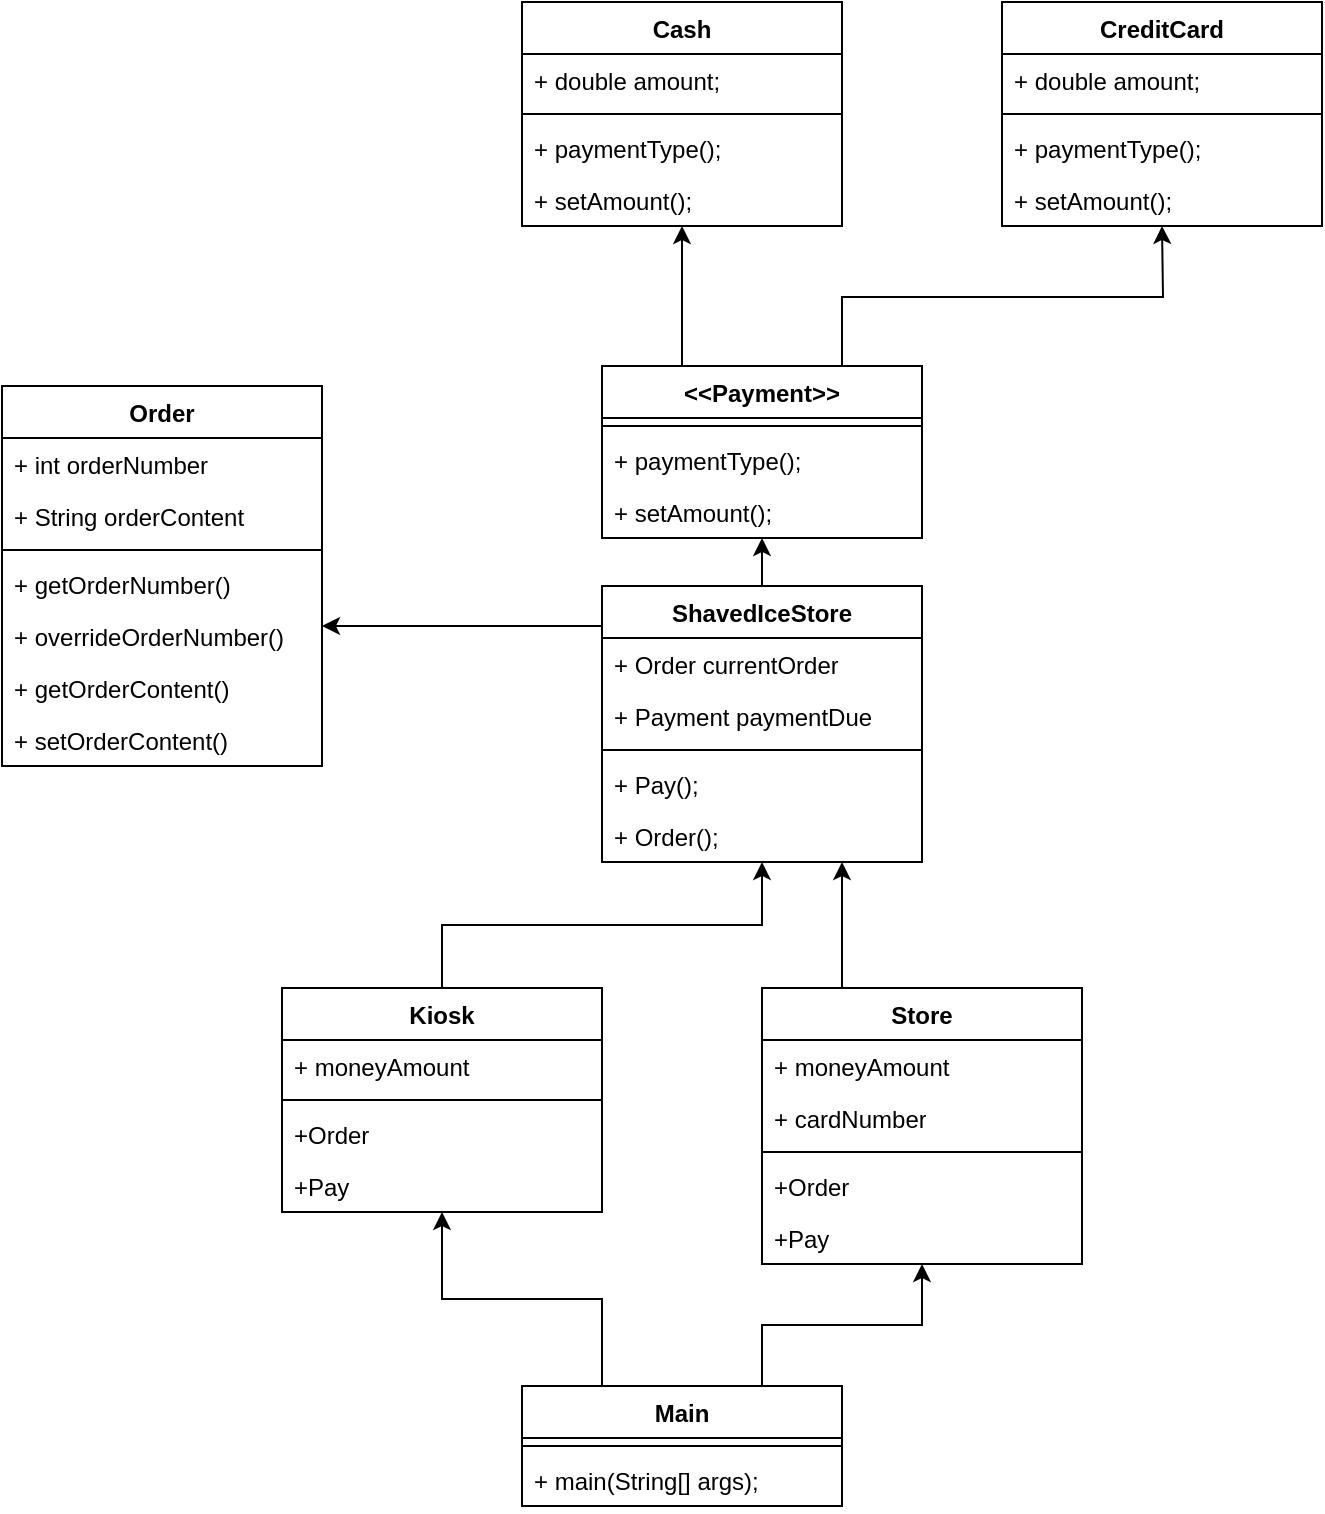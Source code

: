 <mxfile version="24.7.12">
  <diagram name="Page-1" id="0W2IWfEyJx0NqBGLScb-">
    <mxGraphModel dx="1434" dy="1881" grid="1" gridSize="10" guides="1" tooltips="1" connect="1" arrows="1" fold="1" page="1" pageScale="1" pageWidth="850" pageHeight="1100" math="0" shadow="0">
      <root>
        <mxCell id="0" />
        <mxCell id="1" parent="0" />
        <mxCell id="Z-v_flAhKpzqRGXV8e12-22" style="edgeStyle=orthogonalEdgeStyle;rounded=0;orthogonalLoop=1;jettySize=auto;html=1;exitX=0.25;exitY=0;exitDx=0;exitDy=0;entryX=0.25;entryY=1;entryDx=0;entryDy=0;" edge="1" parent="1" source="Z-v_flAhKpzqRGXV8e12-1">
          <mxGeometry relative="1" as="geometry">
            <mxPoint x="400" y="100" as="targetPoint" />
          </mxGeometry>
        </mxCell>
        <mxCell id="Z-v_flAhKpzqRGXV8e12-23" style="edgeStyle=orthogonalEdgeStyle;rounded=0;orthogonalLoop=1;jettySize=auto;html=1;exitX=0.75;exitY=0;exitDx=0;exitDy=0;" edge="1" parent="1" source="Z-v_flAhKpzqRGXV8e12-1">
          <mxGeometry relative="1" as="geometry">
            <mxPoint x="640" y="100" as="targetPoint" />
          </mxGeometry>
        </mxCell>
        <mxCell id="Z-v_flAhKpzqRGXV8e12-1" value="&amp;lt;&amp;lt;Payment&amp;gt;&amp;gt;" style="swimlane;fontStyle=1;align=center;verticalAlign=top;childLayout=stackLayout;horizontal=1;startSize=26;horizontalStack=0;resizeParent=1;resizeParentMax=0;resizeLast=0;collapsible=1;marginBottom=0;whiteSpace=wrap;html=1;" vertex="1" parent="1">
          <mxGeometry x="360" y="170" width="160" height="86" as="geometry" />
        </mxCell>
        <mxCell id="Z-v_flAhKpzqRGXV8e12-3" value="" style="line;strokeWidth=1;fillColor=none;align=left;verticalAlign=middle;spacingTop=-1;spacingLeft=3;spacingRight=3;rotatable=0;labelPosition=right;points=[];portConstraint=eastwest;strokeColor=inherit;" vertex="1" parent="Z-v_flAhKpzqRGXV8e12-1">
          <mxGeometry y="26" width="160" height="8" as="geometry" />
        </mxCell>
        <mxCell id="Z-v_flAhKpzqRGXV8e12-4" value="+ paymentType();" style="text;strokeColor=none;fillColor=none;align=left;verticalAlign=top;spacingLeft=4;spacingRight=4;overflow=hidden;rotatable=0;points=[[0,0.5],[1,0.5]];portConstraint=eastwest;whiteSpace=wrap;html=1;" vertex="1" parent="Z-v_flAhKpzqRGXV8e12-1">
          <mxGeometry y="34" width="160" height="26" as="geometry" />
        </mxCell>
        <mxCell id="Z-v_flAhKpzqRGXV8e12-68" value="+ setAmount();" style="text;strokeColor=none;fillColor=none;align=left;verticalAlign=top;spacingLeft=4;spacingRight=4;overflow=hidden;rotatable=0;points=[[0,0.5],[1,0.5]];portConstraint=eastwest;whiteSpace=wrap;html=1;" vertex="1" parent="Z-v_flAhKpzqRGXV8e12-1">
          <mxGeometry y="60" width="160" height="26" as="geometry" />
        </mxCell>
        <mxCell id="Z-v_flAhKpzqRGXV8e12-5" value="Order" style="swimlane;fontStyle=1;align=center;verticalAlign=top;childLayout=stackLayout;horizontal=1;startSize=26;horizontalStack=0;resizeParent=1;resizeParentMax=0;resizeLast=0;collapsible=1;marginBottom=0;whiteSpace=wrap;html=1;" vertex="1" parent="1">
          <mxGeometry x="60" y="180" width="160" height="190" as="geometry" />
        </mxCell>
        <mxCell id="Z-v_flAhKpzqRGXV8e12-6" value="+ int orderNumber" style="text;strokeColor=none;fillColor=none;align=left;verticalAlign=top;spacingLeft=4;spacingRight=4;overflow=hidden;rotatable=0;points=[[0,0.5],[1,0.5]];portConstraint=eastwest;whiteSpace=wrap;html=1;" vertex="1" parent="Z-v_flAhKpzqRGXV8e12-5">
          <mxGeometry y="26" width="160" height="26" as="geometry" />
        </mxCell>
        <mxCell id="Z-v_flAhKpzqRGXV8e12-40" value="+ String orderContent" style="text;strokeColor=none;fillColor=none;align=left;verticalAlign=top;spacingLeft=4;spacingRight=4;overflow=hidden;rotatable=0;points=[[0,0.5],[1,0.5]];portConstraint=eastwest;whiteSpace=wrap;html=1;" vertex="1" parent="Z-v_flAhKpzqRGXV8e12-5">
          <mxGeometry y="52" width="160" height="26" as="geometry" />
        </mxCell>
        <mxCell id="Z-v_flAhKpzqRGXV8e12-7" value="" style="line;strokeWidth=1;fillColor=none;align=left;verticalAlign=middle;spacingTop=-1;spacingLeft=3;spacingRight=3;rotatable=0;labelPosition=right;points=[];portConstraint=eastwest;strokeColor=inherit;" vertex="1" parent="Z-v_flAhKpzqRGXV8e12-5">
          <mxGeometry y="78" width="160" height="8" as="geometry" />
        </mxCell>
        <mxCell id="Z-v_flAhKpzqRGXV8e12-8" value="&lt;div&gt;+ getOrderNumber()&lt;/div&gt;" style="text;strokeColor=none;fillColor=none;align=left;verticalAlign=top;spacingLeft=4;spacingRight=4;overflow=hidden;rotatable=0;points=[[0,0.5],[1,0.5]];portConstraint=eastwest;whiteSpace=wrap;html=1;" vertex="1" parent="Z-v_flAhKpzqRGXV8e12-5">
          <mxGeometry y="86" width="160" height="26" as="geometry" />
        </mxCell>
        <mxCell id="Z-v_flAhKpzqRGXV8e12-9" value="+ overrideOrderNumber()" style="text;strokeColor=none;fillColor=none;align=left;verticalAlign=top;spacingLeft=4;spacingRight=4;overflow=hidden;rotatable=0;points=[[0,0.5],[1,0.5]];portConstraint=eastwest;whiteSpace=wrap;html=1;" vertex="1" parent="Z-v_flAhKpzqRGXV8e12-5">
          <mxGeometry y="112" width="160" height="26" as="geometry" />
        </mxCell>
        <mxCell id="Z-v_flAhKpzqRGXV8e12-41" value="+ getOrderContent()" style="text;strokeColor=none;fillColor=none;align=left;verticalAlign=top;spacingLeft=4;spacingRight=4;overflow=hidden;rotatable=0;points=[[0,0.5],[1,0.5]];portConstraint=eastwest;whiteSpace=wrap;html=1;" vertex="1" parent="Z-v_flAhKpzqRGXV8e12-5">
          <mxGeometry y="138" width="160" height="26" as="geometry" />
        </mxCell>
        <mxCell id="Z-v_flAhKpzqRGXV8e12-42" value="+ setOrderContent()" style="text;strokeColor=none;fillColor=none;align=left;verticalAlign=top;spacingLeft=4;spacingRight=4;overflow=hidden;rotatable=0;points=[[0,0.5],[1,0.5]];portConstraint=eastwest;whiteSpace=wrap;html=1;" vertex="1" parent="Z-v_flAhKpzqRGXV8e12-5">
          <mxGeometry y="164" width="160" height="26" as="geometry" />
        </mxCell>
        <mxCell id="Z-v_flAhKpzqRGXV8e12-56" style="edgeStyle=orthogonalEdgeStyle;rounded=0;orthogonalLoop=1;jettySize=auto;html=1;exitX=0.5;exitY=0;exitDx=0;exitDy=0;" edge="1" parent="1" source="Z-v_flAhKpzqRGXV8e12-28" target="Z-v_flAhKpzqRGXV8e12-47">
          <mxGeometry relative="1" as="geometry" />
        </mxCell>
        <mxCell id="Z-v_flAhKpzqRGXV8e12-28" value="Kiosk" style="swimlane;fontStyle=1;align=center;verticalAlign=top;childLayout=stackLayout;horizontal=1;startSize=26;horizontalStack=0;resizeParent=1;resizeParentMax=0;resizeLast=0;collapsible=1;marginBottom=0;whiteSpace=wrap;html=1;" vertex="1" parent="1">
          <mxGeometry x="200" y="481" width="160" height="112" as="geometry" />
        </mxCell>
        <mxCell id="Z-v_flAhKpzqRGXV8e12-29" value="&lt;div&gt;+ moneyAmount&lt;/div&gt;" style="text;strokeColor=none;fillColor=none;align=left;verticalAlign=top;spacingLeft=4;spacingRight=4;overflow=hidden;rotatable=0;points=[[0,0.5],[1,0.5]];portConstraint=eastwest;whiteSpace=wrap;html=1;" vertex="1" parent="Z-v_flAhKpzqRGXV8e12-28">
          <mxGeometry y="26" width="160" height="26" as="geometry" />
        </mxCell>
        <mxCell id="Z-v_flAhKpzqRGXV8e12-30" value="" style="line;strokeWidth=1;fillColor=none;align=left;verticalAlign=middle;spacingTop=-1;spacingLeft=3;spacingRight=3;rotatable=0;labelPosition=right;points=[];portConstraint=eastwest;strokeColor=inherit;" vertex="1" parent="Z-v_flAhKpzqRGXV8e12-28">
          <mxGeometry y="52" width="160" height="8" as="geometry" />
        </mxCell>
        <mxCell id="Z-v_flAhKpzqRGXV8e12-31" value="+Order" style="text;strokeColor=none;fillColor=none;align=left;verticalAlign=top;spacingLeft=4;spacingRight=4;overflow=hidden;rotatable=0;points=[[0,0.5],[1,0.5]];portConstraint=eastwest;whiteSpace=wrap;html=1;" vertex="1" parent="Z-v_flAhKpzqRGXV8e12-28">
          <mxGeometry y="60" width="160" height="26" as="geometry" />
        </mxCell>
        <mxCell id="Z-v_flAhKpzqRGXV8e12-32" value="+Pay" style="text;strokeColor=none;fillColor=none;align=left;verticalAlign=top;spacingLeft=4;spacingRight=4;overflow=hidden;rotatable=0;points=[[0,0.5],[1,0.5]];portConstraint=eastwest;whiteSpace=wrap;html=1;" vertex="1" parent="Z-v_flAhKpzqRGXV8e12-28">
          <mxGeometry y="86" width="160" height="26" as="geometry" />
        </mxCell>
        <mxCell id="Z-v_flAhKpzqRGXV8e12-55" style="edgeStyle=orthogonalEdgeStyle;rounded=0;orthogonalLoop=1;jettySize=auto;html=1;exitX=0.25;exitY=0;exitDx=0;exitDy=0;entryX=0.75;entryY=1;entryDx=0;entryDy=0;" edge="1" parent="1" source="Z-v_flAhKpzqRGXV8e12-33" target="Z-v_flAhKpzqRGXV8e12-47">
          <mxGeometry relative="1" as="geometry" />
        </mxCell>
        <mxCell id="Z-v_flAhKpzqRGXV8e12-33" value="Store" style="swimlane;fontStyle=1;align=center;verticalAlign=top;childLayout=stackLayout;horizontal=1;startSize=26;horizontalStack=0;resizeParent=1;resizeParentMax=0;resizeLast=0;collapsible=1;marginBottom=0;whiteSpace=wrap;html=1;" vertex="1" parent="1">
          <mxGeometry x="440" y="481" width="160" height="138" as="geometry" />
        </mxCell>
        <mxCell id="Z-v_flAhKpzqRGXV8e12-34" value="&lt;div&gt;+ moneyAmount&lt;/div&gt;" style="text;strokeColor=none;fillColor=none;align=left;verticalAlign=top;spacingLeft=4;spacingRight=4;overflow=hidden;rotatable=0;points=[[0,0.5],[1,0.5]];portConstraint=eastwest;whiteSpace=wrap;html=1;" vertex="1" parent="Z-v_flAhKpzqRGXV8e12-33">
          <mxGeometry y="26" width="160" height="26" as="geometry" />
        </mxCell>
        <mxCell id="Z-v_flAhKpzqRGXV8e12-39" value="+ cardNumber" style="text;strokeColor=none;fillColor=none;align=left;verticalAlign=top;spacingLeft=4;spacingRight=4;overflow=hidden;rotatable=0;points=[[0,0.5],[1,0.5]];portConstraint=eastwest;whiteSpace=wrap;html=1;" vertex="1" parent="Z-v_flAhKpzqRGXV8e12-33">
          <mxGeometry y="52" width="160" height="26" as="geometry" />
        </mxCell>
        <mxCell id="Z-v_flAhKpzqRGXV8e12-35" value="" style="line;strokeWidth=1;fillColor=none;align=left;verticalAlign=middle;spacingTop=-1;spacingLeft=3;spacingRight=3;rotatable=0;labelPosition=right;points=[];portConstraint=eastwest;strokeColor=inherit;" vertex="1" parent="Z-v_flAhKpzqRGXV8e12-33">
          <mxGeometry y="78" width="160" height="8" as="geometry" />
        </mxCell>
        <mxCell id="Z-v_flAhKpzqRGXV8e12-36" value="+Order" style="text;strokeColor=none;fillColor=none;align=left;verticalAlign=top;spacingLeft=4;spacingRight=4;overflow=hidden;rotatable=0;points=[[0,0.5],[1,0.5]];portConstraint=eastwest;whiteSpace=wrap;html=1;" vertex="1" parent="Z-v_flAhKpzqRGXV8e12-33">
          <mxGeometry y="86" width="160" height="26" as="geometry" />
        </mxCell>
        <mxCell id="Z-v_flAhKpzqRGXV8e12-37" value="+Pay" style="text;strokeColor=none;fillColor=none;align=left;verticalAlign=top;spacingLeft=4;spacingRight=4;overflow=hidden;rotatable=0;points=[[0,0.5],[1,0.5]];portConstraint=eastwest;whiteSpace=wrap;html=1;" vertex="1" parent="Z-v_flAhKpzqRGXV8e12-33">
          <mxGeometry y="112" width="160" height="26" as="geometry" />
        </mxCell>
        <mxCell id="Z-v_flAhKpzqRGXV8e12-53" style="edgeStyle=orthogonalEdgeStyle;rounded=0;orthogonalLoop=1;jettySize=auto;html=1;exitX=0.5;exitY=0;exitDx=0;exitDy=0;" edge="1" parent="1" source="Z-v_flAhKpzqRGXV8e12-47" target="Z-v_flAhKpzqRGXV8e12-1">
          <mxGeometry relative="1" as="geometry" />
        </mxCell>
        <mxCell id="Z-v_flAhKpzqRGXV8e12-54" style="edgeStyle=orthogonalEdgeStyle;rounded=0;orthogonalLoop=1;jettySize=auto;html=1;exitX=0.25;exitY=0;exitDx=0;exitDy=0;" edge="1" parent="1" source="Z-v_flAhKpzqRGXV8e12-47" target="Z-v_flAhKpzqRGXV8e12-5">
          <mxGeometry relative="1" as="geometry">
            <Array as="points">
              <mxPoint x="400" y="300" />
            </Array>
          </mxGeometry>
        </mxCell>
        <mxCell id="Z-v_flAhKpzqRGXV8e12-47" value="ShavedIceStore" style="swimlane;fontStyle=1;align=center;verticalAlign=top;childLayout=stackLayout;horizontal=1;startSize=26;horizontalStack=0;resizeParent=1;resizeParentMax=0;resizeLast=0;collapsible=1;marginBottom=0;whiteSpace=wrap;html=1;" vertex="1" parent="1">
          <mxGeometry x="360" y="280" width="160" height="138" as="geometry" />
        </mxCell>
        <mxCell id="Z-v_flAhKpzqRGXV8e12-48" value="+ Order currentOrder" style="text;strokeColor=none;fillColor=none;align=left;verticalAlign=top;spacingLeft=4;spacingRight=4;overflow=hidden;rotatable=0;points=[[0,0.5],[1,0.5]];portConstraint=eastwest;whiteSpace=wrap;html=1;" vertex="1" parent="Z-v_flAhKpzqRGXV8e12-47">
          <mxGeometry y="26" width="160" height="26" as="geometry" />
        </mxCell>
        <mxCell id="Z-v_flAhKpzqRGXV8e12-51" value="+ Payment paymentDue" style="text;strokeColor=none;fillColor=none;align=left;verticalAlign=top;spacingLeft=4;spacingRight=4;overflow=hidden;rotatable=0;points=[[0,0.5],[1,0.5]];portConstraint=eastwest;whiteSpace=wrap;html=1;" vertex="1" parent="Z-v_flAhKpzqRGXV8e12-47">
          <mxGeometry y="52" width="160" height="26" as="geometry" />
        </mxCell>
        <mxCell id="Z-v_flAhKpzqRGXV8e12-49" value="" style="line;strokeWidth=1;fillColor=none;align=left;verticalAlign=middle;spacingTop=-1;spacingLeft=3;spacingRight=3;rotatable=0;labelPosition=right;points=[];portConstraint=eastwest;strokeColor=inherit;" vertex="1" parent="Z-v_flAhKpzqRGXV8e12-47">
          <mxGeometry y="78" width="160" height="8" as="geometry" />
        </mxCell>
        <mxCell id="Z-v_flAhKpzqRGXV8e12-50" value="+ Pay();" style="text;strokeColor=none;fillColor=none;align=left;verticalAlign=top;spacingLeft=4;spacingRight=4;overflow=hidden;rotatable=0;points=[[0,0.5],[1,0.5]];portConstraint=eastwest;whiteSpace=wrap;html=1;" vertex="1" parent="Z-v_flAhKpzqRGXV8e12-47">
          <mxGeometry y="86" width="160" height="26" as="geometry" />
        </mxCell>
        <mxCell id="Z-v_flAhKpzqRGXV8e12-52" value="+ Order();" style="text;strokeColor=none;fillColor=none;align=left;verticalAlign=top;spacingLeft=4;spacingRight=4;overflow=hidden;rotatable=0;points=[[0,0.5],[1,0.5]];portConstraint=eastwest;whiteSpace=wrap;html=1;" vertex="1" parent="Z-v_flAhKpzqRGXV8e12-47">
          <mxGeometry y="112" width="160" height="26" as="geometry" />
        </mxCell>
        <mxCell id="Z-v_flAhKpzqRGXV8e12-61" style="edgeStyle=orthogonalEdgeStyle;rounded=0;orthogonalLoop=1;jettySize=auto;html=1;exitX=0.75;exitY=0;exitDx=0;exitDy=0;entryX=0.5;entryY=1;entryDx=0;entryDy=0;" edge="1" parent="1" source="Z-v_flAhKpzqRGXV8e12-57" target="Z-v_flAhKpzqRGXV8e12-33">
          <mxGeometry relative="1" as="geometry" />
        </mxCell>
        <mxCell id="Z-v_flAhKpzqRGXV8e12-62" style="edgeStyle=orthogonalEdgeStyle;rounded=0;orthogonalLoop=1;jettySize=auto;html=1;exitX=0.25;exitY=0;exitDx=0;exitDy=0;entryX=0.5;entryY=1;entryDx=0;entryDy=0;" edge="1" parent="1" source="Z-v_flAhKpzqRGXV8e12-57" target="Z-v_flAhKpzqRGXV8e12-28">
          <mxGeometry relative="1" as="geometry" />
        </mxCell>
        <mxCell id="Z-v_flAhKpzqRGXV8e12-57" value="Main" style="swimlane;fontStyle=1;align=center;verticalAlign=top;childLayout=stackLayout;horizontal=1;startSize=26;horizontalStack=0;resizeParent=1;resizeParentMax=0;resizeLast=0;collapsible=1;marginBottom=0;whiteSpace=wrap;html=1;" vertex="1" parent="1">
          <mxGeometry x="320" y="680" width="160" height="60" as="geometry" />
        </mxCell>
        <mxCell id="Z-v_flAhKpzqRGXV8e12-59" value="" style="line;strokeWidth=1;fillColor=none;align=left;verticalAlign=middle;spacingTop=-1;spacingLeft=3;spacingRight=3;rotatable=0;labelPosition=right;points=[];portConstraint=eastwest;strokeColor=inherit;" vertex="1" parent="Z-v_flAhKpzqRGXV8e12-57">
          <mxGeometry y="26" width="160" height="8" as="geometry" />
        </mxCell>
        <mxCell id="Z-v_flAhKpzqRGXV8e12-60" value="+ main(String[] args);" style="text;strokeColor=none;fillColor=none;align=left;verticalAlign=top;spacingLeft=4;spacingRight=4;overflow=hidden;rotatable=0;points=[[0,0.5],[1,0.5]];portConstraint=eastwest;whiteSpace=wrap;html=1;" vertex="1" parent="Z-v_flAhKpzqRGXV8e12-57">
          <mxGeometry y="34" width="160" height="26" as="geometry" />
        </mxCell>
        <mxCell id="Z-v_flAhKpzqRGXV8e12-69" value="Cash" style="swimlane;fontStyle=1;align=center;verticalAlign=top;childLayout=stackLayout;horizontal=1;startSize=26;horizontalStack=0;resizeParent=1;resizeParentMax=0;resizeLast=0;collapsible=1;marginBottom=0;whiteSpace=wrap;html=1;" vertex="1" parent="1">
          <mxGeometry x="320" y="-12" width="160" height="112" as="geometry" />
        </mxCell>
        <mxCell id="Z-v_flAhKpzqRGXV8e12-70" value="+ double amount;" style="text;strokeColor=none;fillColor=none;align=left;verticalAlign=top;spacingLeft=4;spacingRight=4;overflow=hidden;rotatable=0;points=[[0,0.5],[1,0.5]];portConstraint=eastwest;whiteSpace=wrap;html=1;" vertex="1" parent="Z-v_flAhKpzqRGXV8e12-69">
          <mxGeometry y="26" width="160" height="26" as="geometry" />
        </mxCell>
        <mxCell id="Z-v_flAhKpzqRGXV8e12-71" value="" style="line;strokeWidth=1;fillColor=none;align=left;verticalAlign=middle;spacingTop=-1;spacingLeft=3;spacingRight=3;rotatable=0;labelPosition=right;points=[];portConstraint=eastwest;strokeColor=inherit;" vertex="1" parent="Z-v_flAhKpzqRGXV8e12-69">
          <mxGeometry y="52" width="160" height="8" as="geometry" />
        </mxCell>
        <mxCell id="Z-v_flAhKpzqRGXV8e12-72" value="&lt;div&gt;+ paymentType();&lt;/div&gt;" style="text;strokeColor=none;fillColor=none;align=left;verticalAlign=top;spacingLeft=4;spacingRight=4;overflow=hidden;rotatable=0;points=[[0,0.5],[1,0.5]];portConstraint=eastwest;whiteSpace=wrap;html=1;" vertex="1" parent="Z-v_flAhKpzqRGXV8e12-69">
          <mxGeometry y="60" width="160" height="26" as="geometry" />
        </mxCell>
        <mxCell id="Z-v_flAhKpzqRGXV8e12-74" value="+ setAmount();" style="text;strokeColor=none;fillColor=none;align=left;verticalAlign=top;spacingLeft=4;spacingRight=4;overflow=hidden;rotatable=0;points=[[0,0.5],[1,0.5]];portConstraint=eastwest;whiteSpace=wrap;html=1;" vertex="1" parent="Z-v_flAhKpzqRGXV8e12-69">
          <mxGeometry y="86" width="160" height="26" as="geometry" />
        </mxCell>
        <mxCell id="Z-v_flAhKpzqRGXV8e12-75" value="CreditCard" style="swimlane;fontStyle=1;align=center;verticalAlign=top;childLayout=stackLayout;horizontal=1;startSize=26;horizontalStack=0;resizeParent=1;resizeParentMax=0;resizeLast=0;collapsible=1;marginBottom=0;whiteSpace=wrap;html=1;" vertex="1" parent="1">
          <mxGeometry x="560" y="-12" width="160" height="112" as="geometry" />
        </mxCell>
        <mxCell id="Z-v_flAhKpzqRGXV8e12-76" value="+ double amount;" style="text;strokeColor=none;fillColor=none;align=left;verticalAlign=top;spacingLeft=4;spacingRight=4;overflow=hidden;rotatable=0;points=[[0,0.5],[1,0.5]];portConstraint=eastwest;whiteSpace=wrap;html=1;" vertex="1" parent="Z-v_flAhKpzqRGXV8e12-75">
          <mxGeometry y="26" width="160" height="26" as="geometry" />
        </mxCell>
        <mxCell id="Z-v_flAhKpzqRGXV8e12-77" value="" style="line;strokeWidth=1;fillColor=none;align=left;verticalAlign=middle;spacingTop=-1;spacingLeft=3;spacingRight=3;rotatable=0;labelPosition=right;points=[];portConstraint=eastwest;strokeColor=inherit;" vertex="1" parent="Z-v_flAhKpzqRGXV8e12-75">
          <mxGeometry y="52" width="160" height="8" as="geometry" />
        </mxCell>
        <mxCell id="Z-v_flAhKpzqRGXV8e12-78" value="&lt;div&gt;+ paymentType();&lt;/div&gt;" style="text;strokeColor=none;fillColor=none;align=left;verticalAlign=top;spacingLeft=4;spacingRight=4;overflow=hidden;rotatable=0;points=[[0,0.5],[1,0.5]];portConstraint=eastwest;whiteSpace=wrap;html=1;" vertex="1" parent="Z-v_flAhKpzqRGXV8e12-75">
          <mxGeometry y="60" width="160" height="26" as="geometry" />
        </mxCell>
        <mxCell id="Z-v_flAhKpzqRGXV8e12-79" value="+ setAmount();" style="text;strokeColor=none;fillColor=none;align=left;verticalAlign=top;spacingLeft=4;spacingRight=4;overflow=hidden;rotatable=0;points=[[0,0.5],[1,0.5]];portConstraint=eastwest;whiteSpace=wrap;html=1;" vertex="1" parent="Z-v_flAhKpzqRGXV8e12-75">
          <mxGeometry y="86" width="160" height="26" as="geometry" />
        </mxCell>
      </root>
    </mxGraphModel>
  </diagram>
</mxfile>
